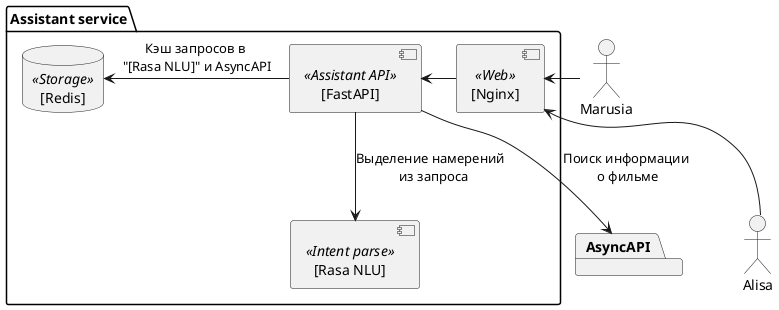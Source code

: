 @startuml
skinparam componentStyle uml2

actor Alisa as Alisa
actor Marusia as Marusia

package "Assistant service" as Assist {
    component "[Nginx]" as Nginx <<Web>>
    component "[FastAPI]" as AssistApi <<Assistant API>>

    component "[Rasa NLU]" as NLUApi <<Intent parse>>
    database "[Redis]" as Redis <<Storage>>

    Nginx -> AssistApi
    AssistApi --> NLUApi : Выделение намерений \n из запроса
    Redis <- AssistApi : Кэш запросов в \n"[Rasa NLU]" и AsyncAPI
}

package AsyncAPI {
}

AssistApi --> AsyncAPI : Поиск информации \nо фильме
Nginx <-- Alisa
Nginx <- Marusia

@enduml

